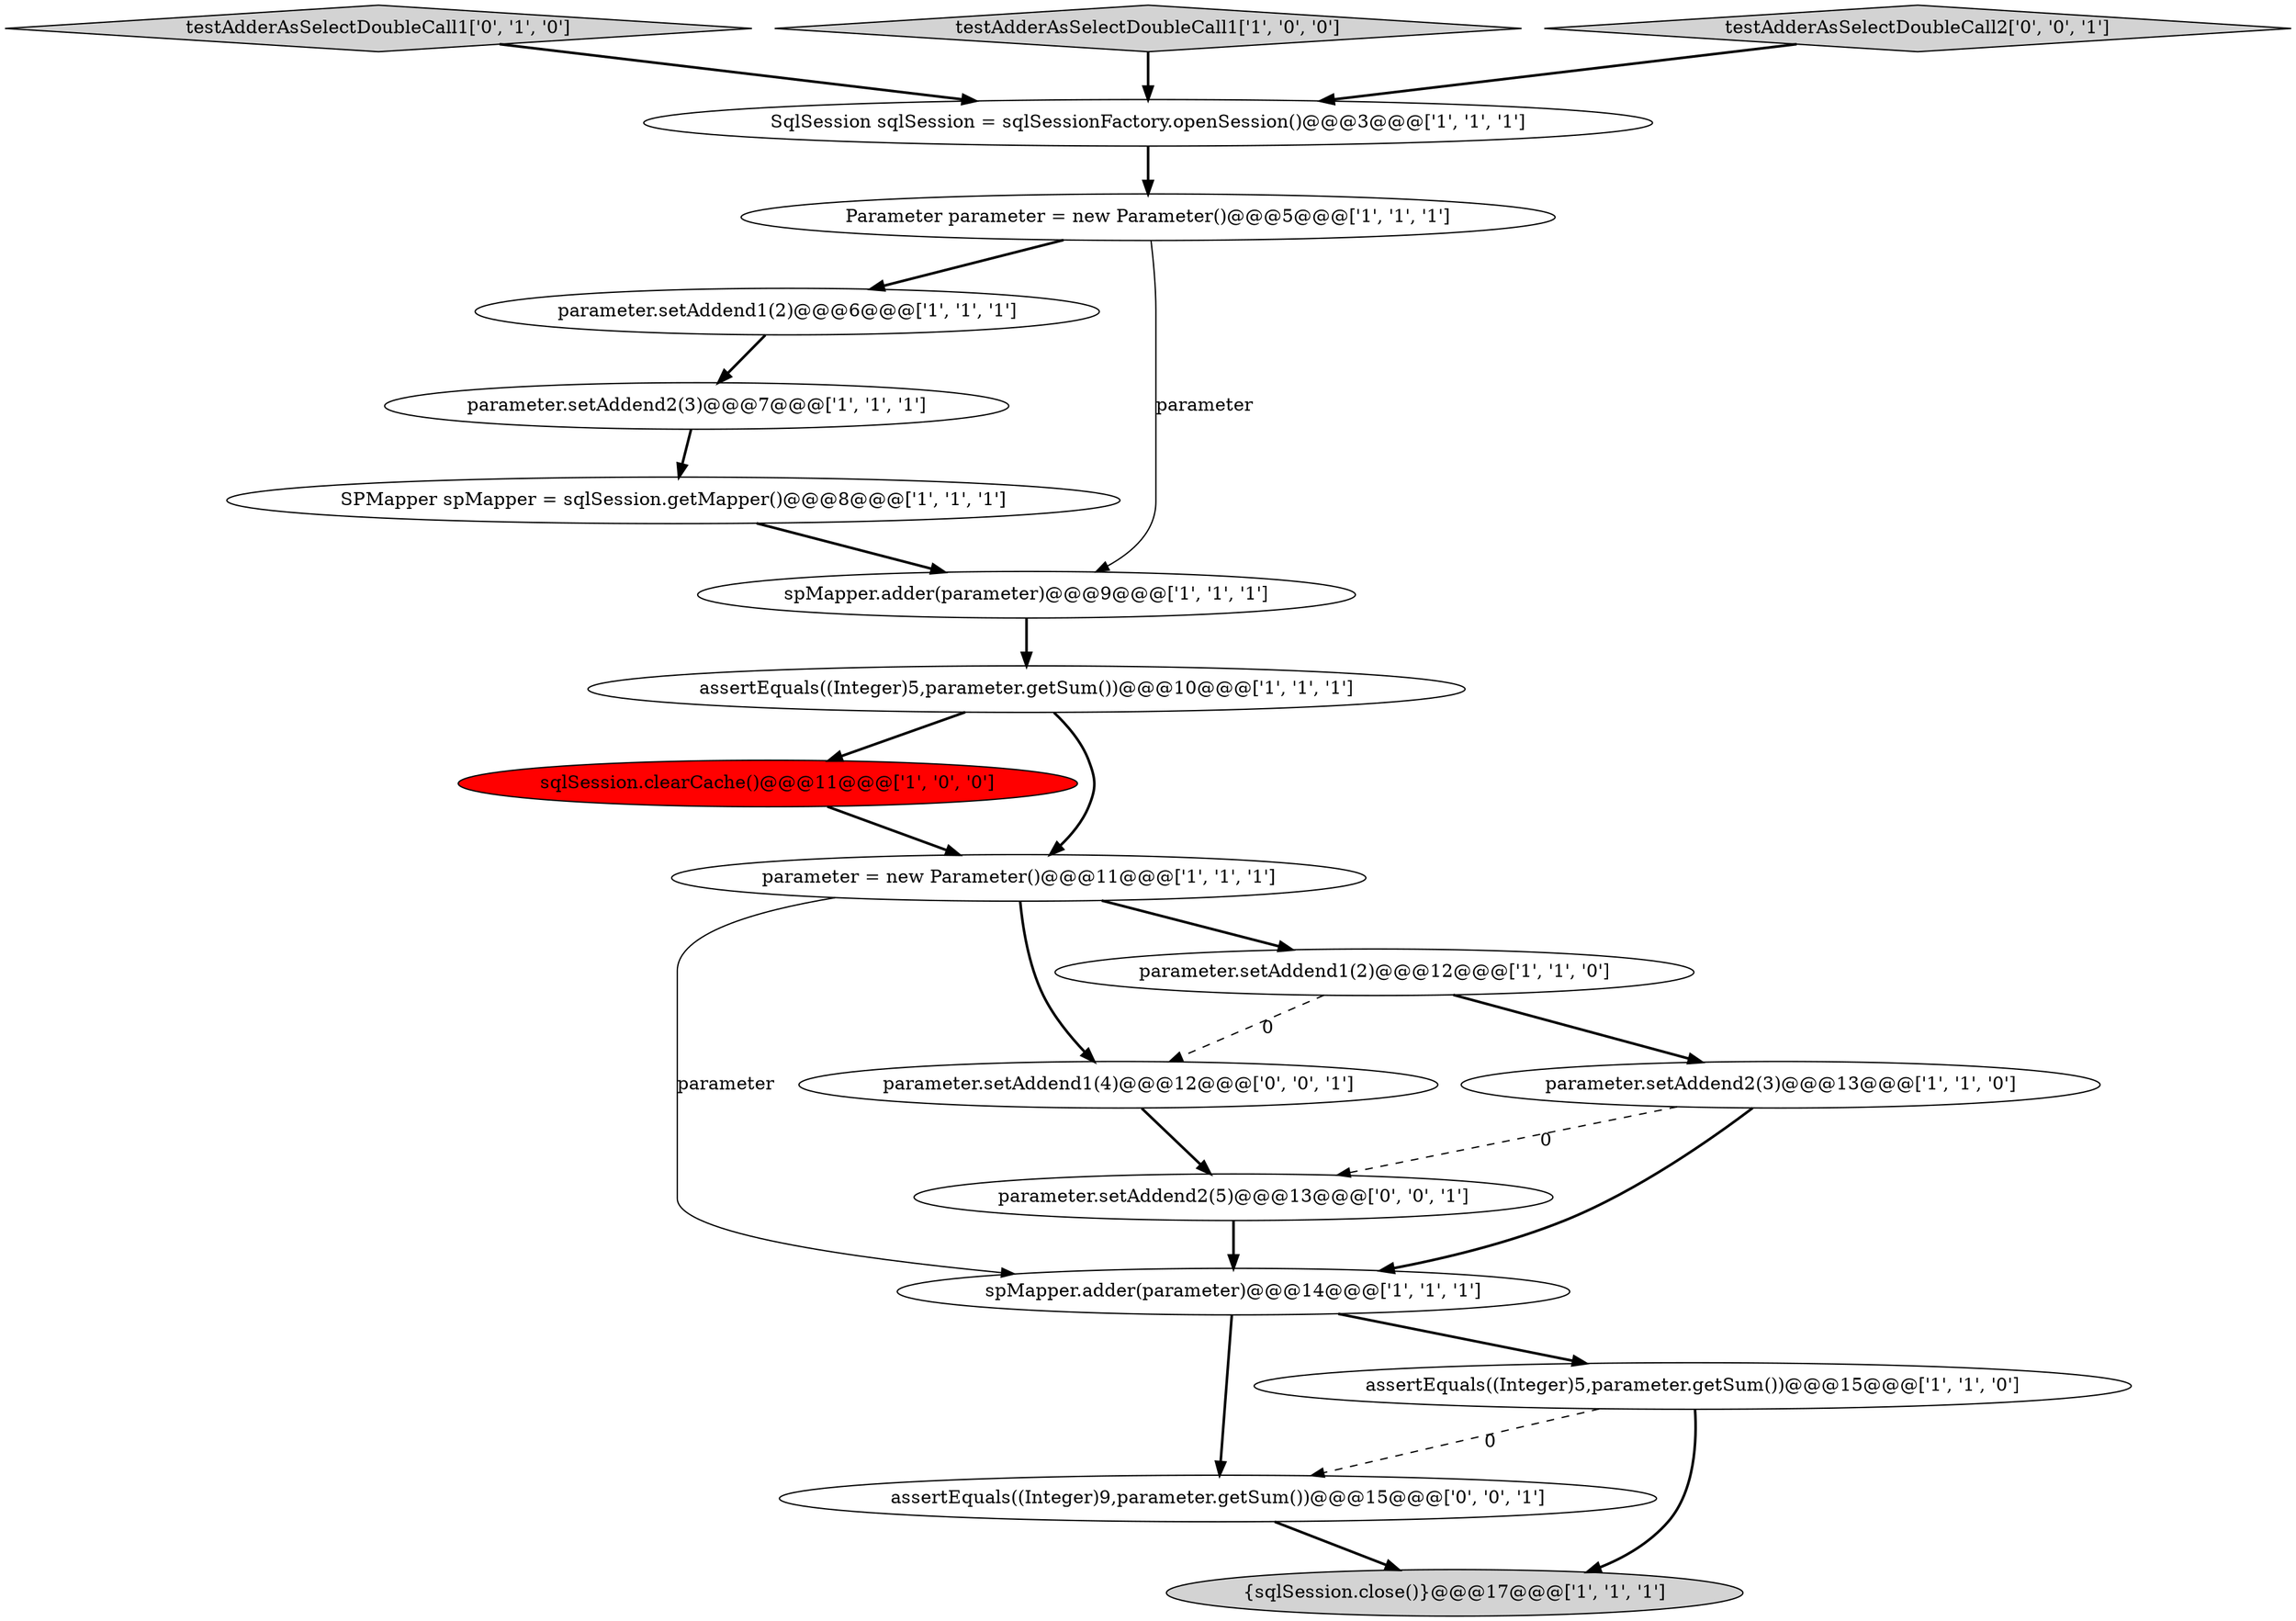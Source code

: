 digraph {
15 [style = filled, label = "testAdderAsSelectDoubleCall1['0', '1', '0']", fillcolor = lightgray, shape = diamond image = "AAA0AAABBB2BBB"];
7 [style = filled, label = "{sqlSession.close()}@@@17@@@['1', '1', '1']", fillcolor = lightgray, shape = ellipse image = "AAA0AAABBB1BBB"];
1 [style = filled, label = "sqlSession.clearCache()@@@11@@@['1', '0', '0']", fillcolor = red, shape = ellipse image = "AAA1AAABBB1BBB"];
16 [style = filled, label = "assertEquals((Integer)9,parameter.getSum())@@@15@@@['0', '0', '1']", fillcolor = white, shape = ellipse image = "AAA0AAABBB3BBB"];
17 [style = filled, label = "parameter.setAddend2(5)@@@13@@@['0', '0', '1']", fillcolor = white, shape = ellipse image = "AAA0AAABBB3BBB"];
11 [style = filled, label = "assertEquals((Integer)5,parameter.getSum())@@@10@@@['1', '1', '1']", fillcolor = white, shape = ellipse image = "AAA0AAABBB1BBB"];
10 [style = filled, label = "parameter.setAddend1(2)@@@6@@@['1', '1', '1']", fillcolor = white, shape = ellipse image = "AAA0AAABBB1BBB"];
0 [style = filled, label = "Parameter parameter = new Parameter()@@@5@@@['1', '1', '1']", fillcolor = white, shape = ellipse image = "AAA0AAABBB1BBB"];
5 [style = filled, label = "testAdderAsSelectDoubleCall1['1', '0', '0']", fillcolor = lightgray, shape = diamond image = "AAA0AAABBB1BBB"];
18 [style = filled, label = "testAdderAsSelectDoubleCall2['0', '0', '1']", fillcolor = lightgray, shape = diamond image = "AAA0AAABBB3BBB"];
3 [style = filled, label = "parameter.setAddend2(3)@@@7@@@['1', '1', '1']", fillcolor = white, shape = ellipse image = "AAA0AAABBB1BBB"];
8 [style = filled, label = "parameter = new Parameter()@@@11@@@['1', '1', '1']", fillcolor = white, shape = ellipse image = "AAA0AAABBB1BBB"];
14 [style = filled, label = "SPMapper spMapper = sqlSession.getMapper()@@@8@@@['1', '1', '1']", fillcolor = white, shape = ellipse image = "AAA0AAABBB1BBB"];
19 [style = filled, label = "parameter.setAddend1(4)@@@12@@@['0', '0', '1']", fillcolor = white, shape = ellipse image = "AAA0AAABBB3BBB"];
2 [style = filled, label = "spMapper.adder(parameter)@@@14@@@['1', '1', '1']", fillcolor = white, shape = ellipse image = "AAA0AAABBB1BBB"];
13 [style = filled, label = "SqlSession sqlSession = sqlSessionFactory.openSession()@@@3@@@['1', '1', '1']", fillcolor = white, shape = ellipse image = "AAA0AAABBB1BBB"];
4 [style = filled, label = "parameter.setAddend2(3)@@@13@@@['1', '1', '0']", fillcolor = white, shape = ellipse image = "AAA0AAABBB1BBB"];
9 [style = filled, label = "assertEquals((Integer)5,parameter.getSum())@@@15@@@['1', '1', '0']", fillcolor = white, shape = ellipse image = "AAA0AAABBB1BBB"];
12 [style = filled, label = "parameter.setAddend1(2)@@@12@@@['1', '1', '0']", fillcolor = white, shape = ellipse image = "AAA0AAABBB1BBB"];
6 [style = filled, label = "spMapper.adder(parameter)@@@9@@@['1', '1', '1']", fillcolor = white, shape = ellipse image = "AAA0AAABBB1BBB"];
15->13 [style = bold, label=""];
9->16 [style = dashed, label="0"];
1->8 [style = bold, label=""];
4->17 [style = dashed, label="0"];
11->1 [style = bold, label=""];
8->19 [style = bold, label=""];
3->14 [style = bold, label=""];
16->7 [style = bold, label=""];
10->3 [style = bold, label=""];
8->2 [style = solid, label="parameter"];
4->2 [style = bold, label=""];
2->9 [style = bold, label=""];
19->17 [style = bold, label=""];
9->7 [style = bold, label=""];
0->10 [style = bold, label=""];
12->19 [style = dashed, label="0"];
17->2 [style = bold, label=""];
12->4 [style = bold, label=""];
6->11 [style = bold, label=""];
5->13 [style = bold, label=""];
18->13 [style = bold, label=""];
11->8 [style = bold, label=""];
14->6 [style = bold, label=""];
8->12 [style = bold, label=""];
0->6 [style = solid, label="parameter"];
13->0 [style = bold, label=""];
2->16 [style = bold, label=""];
}
